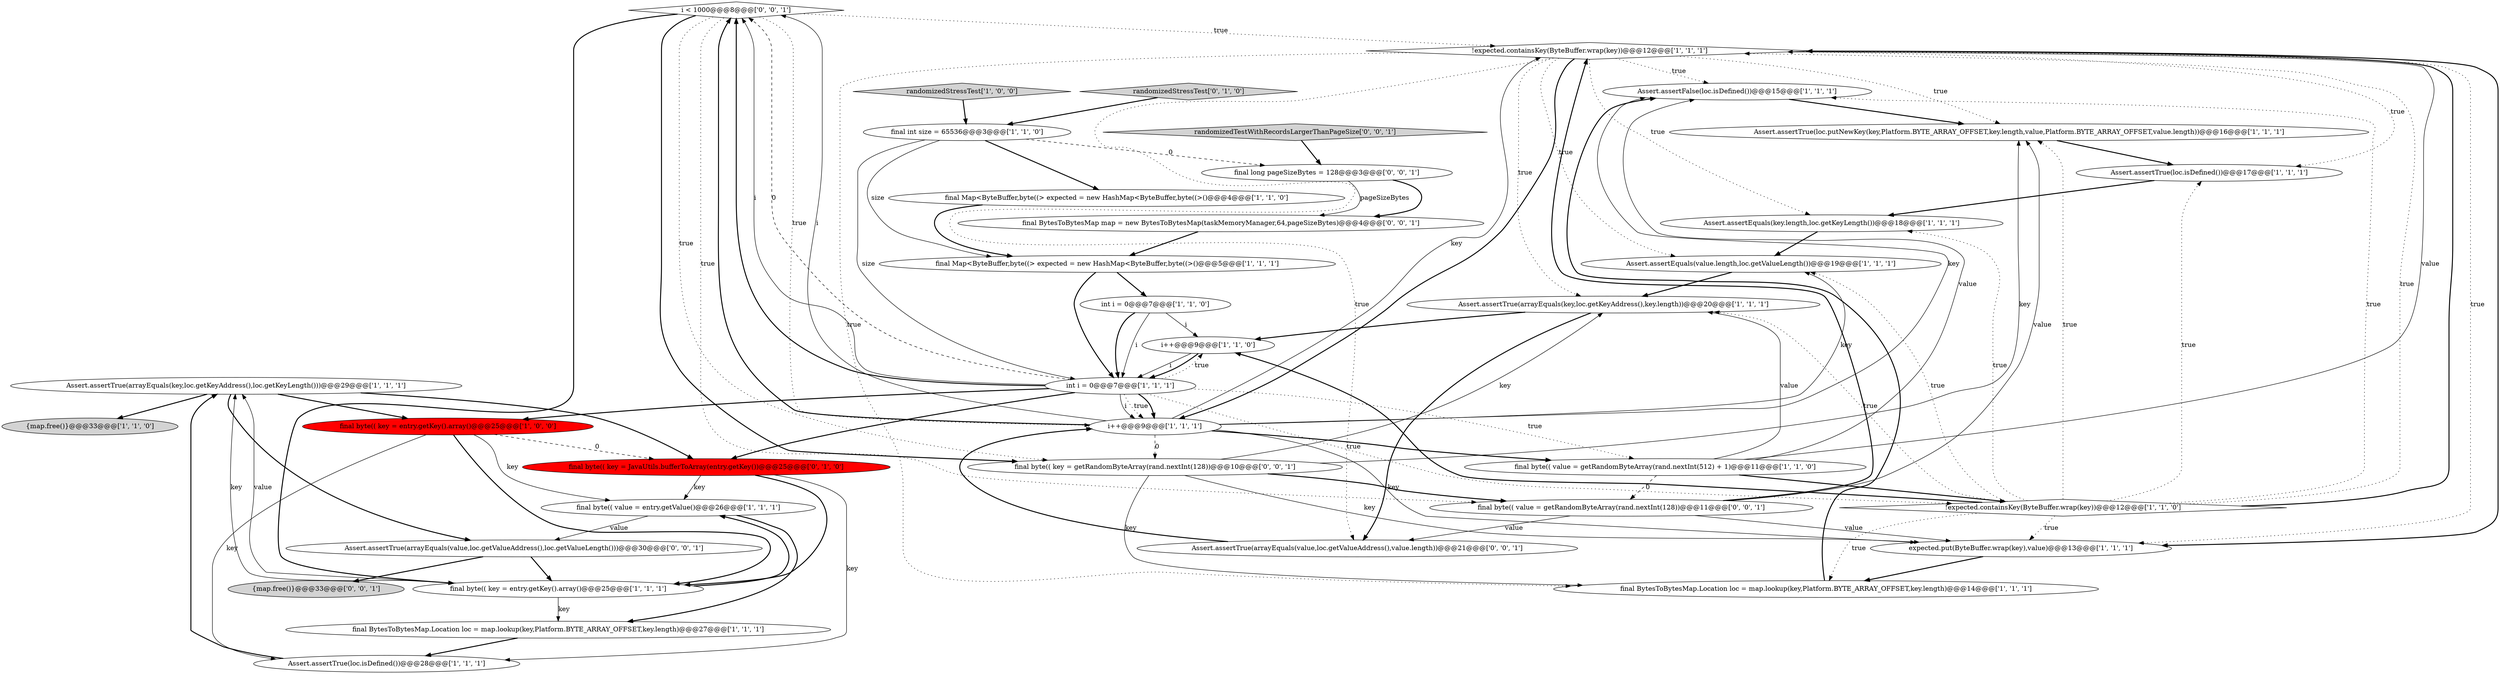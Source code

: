 digraph {
1 [style = filled, label = "{map.free()}@@@33@@@['1', '1', '0']", fillcolor = lightgray, shape = ellipse image = "AAA0AAABBB1BBB"];
31 [style = filled, label = "i < 1000@@@8@@@['0', '0', '1']", fillcolor = white, shape = diamond image = "AAA0AAABBB3BBB"];
6 [style = filled, label = "Assert.assertFalse(loc.isDefined())@@@15@@@['1', '1', '1']", fillcolor = white, shape = ellipse image = "AAA0AAABBB1BBB"];
13 [style = filled, label = "Assert.assertTrue(arrayEquals(key,loc.getKeyAddress(),loc.getKeyLength()))@@@29@@@['1', '1', '1']", fillcolor = white, shape = ellipse image = "AAA0AAABBB1BBB"];
19 [style = filled, label = "final byte(( key = entry.getKey().array()@@@25@@@['1', '0', '0']", fillcolor = red, shape = ellipse image = "AAA1AAABBB1BBB"];
11 [style = filled, label = "final int size = 65536@@@3@@@['1', '1', '0']", fillcolor = white, shape = ellipse image = "AAA0AAABBB1BBB"];
23 [style = filled, label = "Assert.assertEquals(value.length,loc.getValueLength())@@@19@@@['1', '1', '1']", fillcolor = white, shape = ellipse image = "AAA0AAABBB1BBB"];
9 [style = filled, label = "final Map<ByteBuffer,byte((> expected = new HashMap<ByteBuffer,byte((>()@@@4@@@['1', '1', '0']", fillcolor = white, shape = ellipse image = "AAA0AAABBB1BBB"];
28 [style = filled, label = "final long pageSizeBytes = 128@@@3@@@['0', '0', '1']", fillcolor = white, shape = ellipse image = "AAA0AAABBB3BBB"];
12 [style = filled, label = "!expected.containsKey(ByteBuffer.wrap(key))@@@12@@@['1', '1', '1']", fillcolor = white, shape = diamond image = "AAA0AAABBB1BBB"];
35 [style = filled, label = "final BytesToBytesMap map = new BytesToBytesMap(taskMemoryManager,64,pageSizeBytes)@@@4@@@['0', '0', '1']", fillcolor = white, shape = ellipse image = "AAA0AAABBB3BBB"];
4 [style = filled, label = "final byte(( value = getRandomByteArray(rand.nextInt(512) + 1)@@@11@@@['1', '1', '0']", fillcolor = white, shape = ellipse image = "AAA0AAABBB1BBB"];
14 [style = filled, label = "i++@@@9@@@['1', '1', '0']", fillcolor = white, shape = ellipse image = "AAA0AAABBB1BBB"];
36 [style = filled, label = "Assert.assertTrue(arrayEquals(value,loc.getValueAddress(),loc.getValueLength()))@@@30@@@['0', '0', '1']", fillcolor = white, shape = ellipse image = "AAA0AAABBB3BBB"];
33 [style = filled, label = "Assert.assertTrue(arrayEquals(value,loc.getValueAddress(),value.length))@@@21@@@['0', '0', '1']", fillcolor = white, shape = ellipse image = "AAA0AAABBB3BBB"];
21 [style = filled, label = "Assert.assertTrue(loc.isDefined())@@@28@@@['1', '1', '1']", fillcolor = white, shape = ellipse image = "AAA0AAABBB1BBB"];
20 [style = filled, label = "final byte(( value = entry.getValue()@@@26@@@['1', '1', '1']", fillcolor = white, shape = ellipse image = "AAA0AAABBB1BBB"];
30 [style = filled, label = "randomizedTestWithRecordsLargerThanPageSize['0', '0', '1']", fillcolor = lightgray, shape = diamond image = "AAA0AAABBB3BBB"];
25 [style = filled, label = "final BytesToBytesMap.Location loc = map.lookup(key,Platform.BYTE_ARRAY_OFFSET,key.length)@@@27@@@['1', '1', '1']", fillcolor = white, shape = ellipse image = "AAA0AAABBB1BBB"];
16 [style = filled, label = "Assert.assertTrue(loc.putNewKey(key,Platform.BYTE_ARRAY_OFFSET,key.length,value,Platform.BYTE_ARRAY_OFFSET,value.length))@@@16@@@['1', '1', '1']", fillcolor = white, shape = ellipse image = "AAA0AAABBB1BBB"];
10 [style = filled, label = "!expected.containsKey(ByteBuffer.wrap(key))@@@12@@@['1', '1', '0']", fillcolor = white, shape = diamond image = "AAA0AAABBB1BBB"];
26 [style = filled, label = "final byte(( key = JavaUtils.bufferToArray(entry.getKey())@@@25@@@['0', '1', '0']", fillcolor = red, shape = ellipse image = "AAA1AAABBB2BBB"];
22 [style = filled, label = "i++@@@9@@@['1', '1', '1']", fillcolor = white, shape = ellipse image = "AAA0AAABBB1BBB"];
8 [style = filled, label = "final BytesToBytesMap.Location loc = map.lookup(key,Platform.BYTE_ARRAY_OFFSET,key.length)@@@14@@@['1', '1', '1']", fillcolor = white, shape = ellipse image = "AAA0AAABBB1BBB"];
32 [style = filled, label = "final byte(( value = getRandomByteArray(rand.nextInt(128))@@@11@@@['0', '0', '1']", fillcolor = white, shape = ellipse image = "AAA0AAABBB3BBB"];
18 [style = filled, label = "randomizedStressTest['1', '0', '0']", fillcolor = lightgray, shape = diamond image = "AAA0AAABBB1BBB"];
24 [style = filled, label = "Assert.assertEquals(key.length,loc.getKeyLength())@@@18@@@['1', '1', '1']", fillcolor = white, shape = ellipse image = "AAA0AAABBB1BBB"];
15 [style = filled, label = "final Map<ByteBuffer,byte((> expected = new HashMap<ByteBuffer,byte((>()@@@5@@@['1', '1', '1']", fillcolor = white, shape = ellipse image = "AAA0AAABBB1BBB"];
0 [style = filled, label = "int i = 0@@@7@@@['1', '1', '0']", fillcolor = white, shape = ellipse image = "AAA0AAABBB1BBB"];
3 [style = filled, label = "final byte(( key = entry.getKey().array()@@@25@@@['1', '1', '1']", fillcolor = white, shape = ellipse image = "AAA0AAABBB1BBB"];
7 [style = filled, label = "int i = 0@@@7@@@['1', '1', '1']", fillcolor = white, shape = ellipse image = "AAA0AAABBB1BBB"];
27 [style = filled, label = "randomizedStressTest['0', '1', '0']", fillcolor = lightgray, shape = diamond image = "AAA0AAABBB2BBB"];
17 [style = filled, label = "Assert.assertTrue(arrayEquals(key,loc.getKeyAddress(),key.length))@@@20@@@['1', '1', '1']", fillcolor = white, shape = ellipse image = "AAA0AAABBB1BBB"];
29 [style = filled, label = "final byte(( key = getRandomByteArray(rand.nextInt(128))@@@10@@@['0', '0', '1']", fillcolor = white, shape = ellipse image = "AAA0AAABBB3BBB"];
34 [style = filled, label = "{map.free()}@@@33@@@['0', '0', '1']", fillcolor = lightgray, shape = ellipse image = "AAA0AAABBB3BBB"];
5 [style = filled, label = "Assert.assertTrue(loc.isDefined())@@@17@@@['1', '1', '1']", fillcolor = white, shape = ellipse image = "AAA0AAABBB1BBB"];
2 [style = filled, label = "expected.put(ByteBuffer.wrap(key),value)@@@13@@@['1', '1', '1']", fillcolor = white, shape = ellipse image = "AAA0AAABBB1BBB"];
10->8 [style = dotted, label="true"];
29->2 [style = solid, label="key"];
14->7 [style = solid, label="i"];
12->8 [style = dotted, label="true"];
32->12 [style = bold, label=""];
22->29 [style = dashed, label="0"];
11->7 [style = solid, label="size"];
8->6 [style = bold, label=""];
7->31 [style = bold, label=""];
11->9 [style = bold, label=""];
13->1 [style = bold, label=""];
22->23 [style = solid, label="key"];
14->7 [style = bold, label=""];
22->4 [style = bold, label=""];
7->26 [style = bold, label=""];
22->12 [style = solid, label="key"];
12->2 [style = bold, label=""];
30->28 [style = bold, label=""];
26->20 [style = solid, label="key"];
3->25 [style = solid, label="key"];
17->14 [style = bold, label=""];
10->12 [style = bold, label=""];
15->0 [style = bold, label=""];
13->36 [style = bold, label=""];
29->17 [style = solid, label="key"];
11->15 [style = solid, label="size"];
23->17 [style = bold, label=""];
10->16 [style = dotted, label="true"];
19->3 [style = bold, label=""];
31->12 [style = dotted, label="true"];
12->22 [style = bold, label=""];
12->33 [style = dotted, label="true"];
25->21 [style = bold, label=""];
21->13 [style = bold, label=""];
31->22 [style = dotted, label="true"];
12->17 [style = dotted, label="true"];
10->6 [style = dotted, label="true"];
7->10 [style = dotted, label="true"];
12->23 [style = dotted, label="true"];
26->21 [style = solid, label="key"];
10->14 [style = bold, label=""];
18->11 [style = bold, label=""];
12->2 [style = dotted, label="true"];
7->31 [style = solid, label="i"];
31->29 [style = bold, label=""];
20->25 [style = bold, label=""];
4->12 [style = solid, label="value"];
32->16 [style = solid, label="value"];
0->7 [style = bold, label=""];
28->35 [style = bold, label=""];
20->36 [style = solid, label="value"];
10->23 [style = dotted, label="true"];
27->11 [style = bold, label=""];
12->6 [style = dotted, label="true"];
10->24 [style = dotted, label="true"];
29->32 [style = bold, label=""];
28->35 [style = solid, label="pageSizeBytes"];
29->16 [style = solid, label="key"];
19->21 [style = solid, label="key"];
31->3 [style = bold, label=""];
7->22 [style = dotted, label="true"];
31->29 [style = dotted, label="true"];
32->2 [style = solid, label="value"];
22->31 [style = solid, label="i"];
4->10 [style = bold, label=""];
7->31 [style = dashed, label="0"];
35->15 [style = bold, label=""];
26->3 [style = bold, label=""];
22->6 [style = solid, label="key"];
32->33 [style = solid, label="value"];
10->17 [style = dotted, label="true"];
7->22 [style = bold, label=""];
13->19 [style = bold, label=""];
22->2 [style = solid, label="key"];
19->26 [style = dashed, label="0"];
10->2 [style = dotted, label="true"];
13->26 [style = bold, label=""];
5->24 [style = bold, label=""];
12->24 [style = dotted, label="true"];
16->5 [style = bold, label=""];
7->19 [style = bold, label=""];
36->34 [style = bold, label=""];
33->22 [style = bold, label=""];
24->23 [style = bold, label=""];
3->13 [style = solid, label="key"];
10->12 [style = dotted, label="true"];
15->7 [style = bold, label=""];
7->22 [style = solid, label="i"];
4->6 [style = solid, label="value"];
22->31 [style = bold, label=""];
17->33 [style = bold, label=""];
36->3 [style = bold, label=""];
10->5 [style = dotted, label="true"];
31->32 [style = dotted, label="true"];
4->32 [style = dashed, label="0"];
11->28 [style = dashed, label="0"];
0->14 [style = solid, label="i"];
3->20 [style = bold, label=""];
19->20 [style = solid, label="key"];
12->16 [style = dotted, label="true"];
12->5 [style = dotted, label="true"];
6->16 [style = bold, label=""];
9->15 [style = bold, label=""];
7->4 [style = dotted, label="true"];
29->8 [style = solid, label="key"];
4->17 [style = solid, label="value"];
3->13 [style = solid, label="value"];
0->7 [style = solid, label="i"];
2->8 [style = bold, label=""];
7->14 [style = dotted, label="true"];
}
